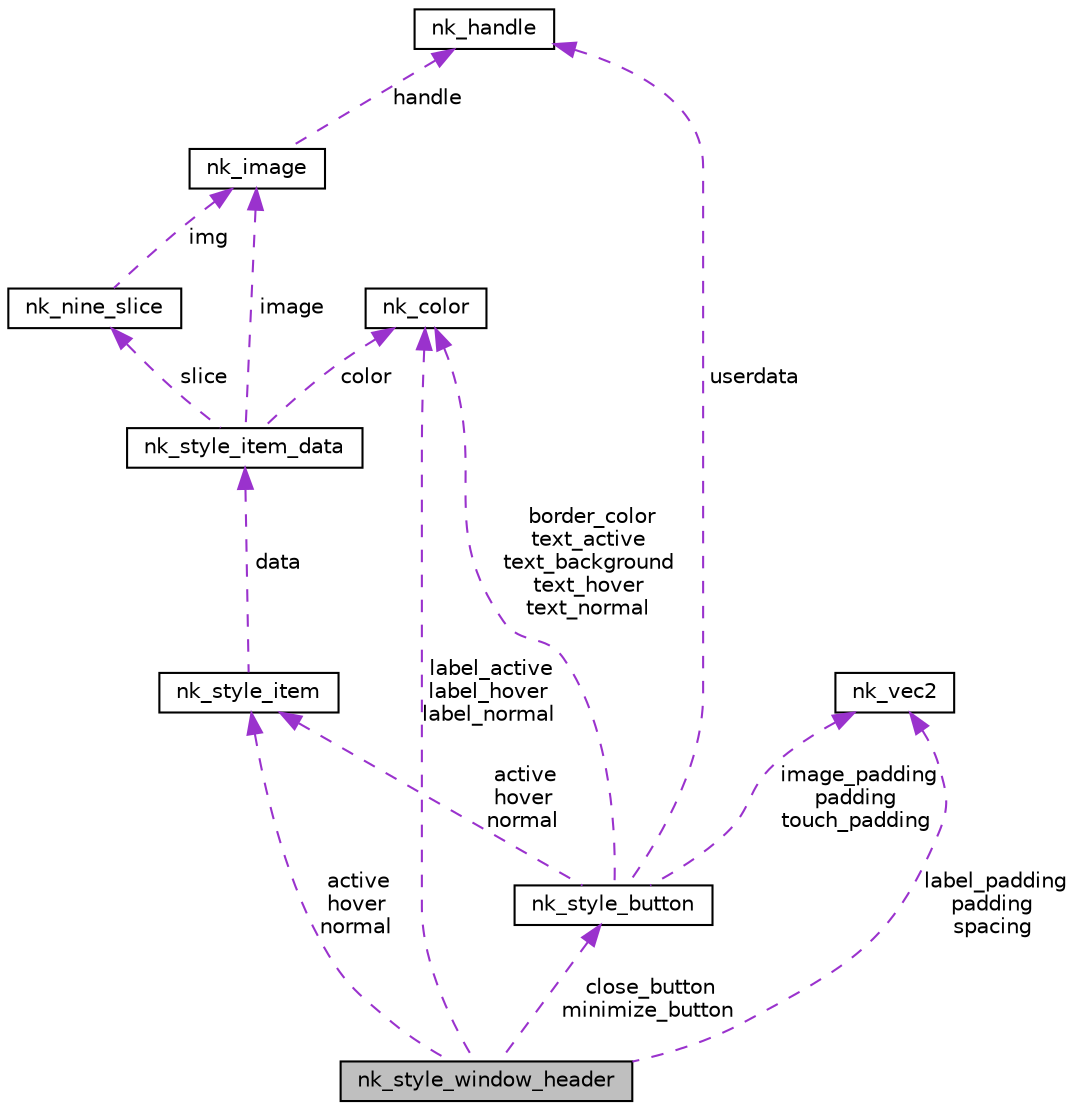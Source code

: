 digraph "nk_style_window_header"
{
 // LATEX_PDF_SIZE
  edge [fontname="Helvetica",fontsize="10",labelfontname="Helvetica",labelfontsize="10"];
  node [fontname="Helvetica",fontsize="10",shape=record];
  Node1 [label="nk_style_window_header",height=0.2,width=0.4,color="black", fillcolor="grey75", style="filled", fontcolor="black",tooltip=" "];
  Node2 -> Node1 [dir="back",color="darkorchid3",fontsize="10",style="dashed",label=" active\nhover\nnormal" ,fontname="Helvetica"];
  Node2 [label="nk_style_item",height=0.2,width=0.4,color="black", fillcolor="white", style="filled",URL="$structnk__style__item.html",tooltip=" "];
  Node3 -> Node2 [dir="back",color="darkorchid3",fontsize="10",style="dashed",label=" data" ,fontname="Helvetica"];
  Node3 [label="nk_style_item_data",height=0.2,width=0.4,color="black", fillcolor="white", style="filled",URL="$unionnk__style__item__data.html",tooltip=" "];
  Node4 -> Node3 [dir="back",color="darkorchid3",fontsize="10",style="dashed",label=" color" ,fontname="Helvetica"];
  Node4 [label="nk_color",height=0.2,width=0.4,color="black", fillcolor="white", style="filled",URL="$structnk__color.html",tooltip=" "];
  Node5 -> Node3 [dir="back",color="darkorchid3",fontsize="10",style="dashed",label=" image" ,fontname="Helvetica"];
  Node5 [label="nk_image",height=0.2,width=0.4,color="black", fillcolor="white", style="filled",URL="$structnk__image.html",tooltip=" "];
  Node6 -> Node5 [dir="back",color="darkorchid3",fontsize="10",style="dashed",label=" handle" ,fontname="Helvetica"];
  Node6 [label="nk_handle",height=0.2,width=0.4,color="black", fillcolor="white", style="filled",URL="$unionnk__handle.html",tooltip=" "];
  Node7 -> Node3 [dir="back",color="darkorchid3",fontsize="10",style="dashed",label=" slice" ,fontname="Helvetica"];
  Node7 [label="nk_nine_slice",height=0.2,width=0.4,color="black", fillcolor="white", style="filled",URL="$structnk__nine__slice.html",tooltip=" "];
  Node5 -> Node7 [dir="back",color="darkorchid3",fontsize="10",style="dashed",label=" img" ,fontname="Helvetica"];
  Node4 -> Node1 [dir="back",color="darkorchid3",fontsize="10",style="dashed",label=" label_active\nlabel_hover\nlabel_normal" ,fontname="Helvetica"];
  Node8 -> Node1 [dir="back",color="darkorchid3",fontsize="10",style="dashed",label=" close_button\nminimize_button" ,fontname="Helvetica"];
  Node8 [label="nk_style_button",height=0.2,width=0.4,color="black", fillcolor="white", style="filled",URL="$structnk__style__button.html",tooltip=" "];
  Node2 -> Node8 [dir="back",color="darkorchid3",fontsize="10",style="dashed",label=" active\nhover\nnormal" ,fontname="Helvetica"];
  Node4 -> Node8 [dir="back",color="darkorchid3",fontsize="10",style="dashed",label=" border_color\ntext_active\ntext_background\ntext_hover\ntext_normal" ,fontname="Helvetica"];
  Node9 -> Node8 [dir="back",color="darkorchid3",fontsize="10",style="dashed",label=" image_padding\npadding\ntouch_padding" ,fontname="Helvetica"];
  Node9 [label="nk_vec2",height=0.2,width=0.4,color="black", fillcolor="white", style="filled",URL="$structnk__vec2.html",tooltip=" "];
  Node6 -> Node8 [dir="back",color="darkorchid3",fontsize="10",style="dashed",label=" userdata" ,fontname="Helvetica"];
  Node9 -> Node1 [dir="back",color="darkorchid3",fontsize="10",style="dashed",label=" label_padding\npadding\nspacing" ,fontname="Helvetica"];
}
